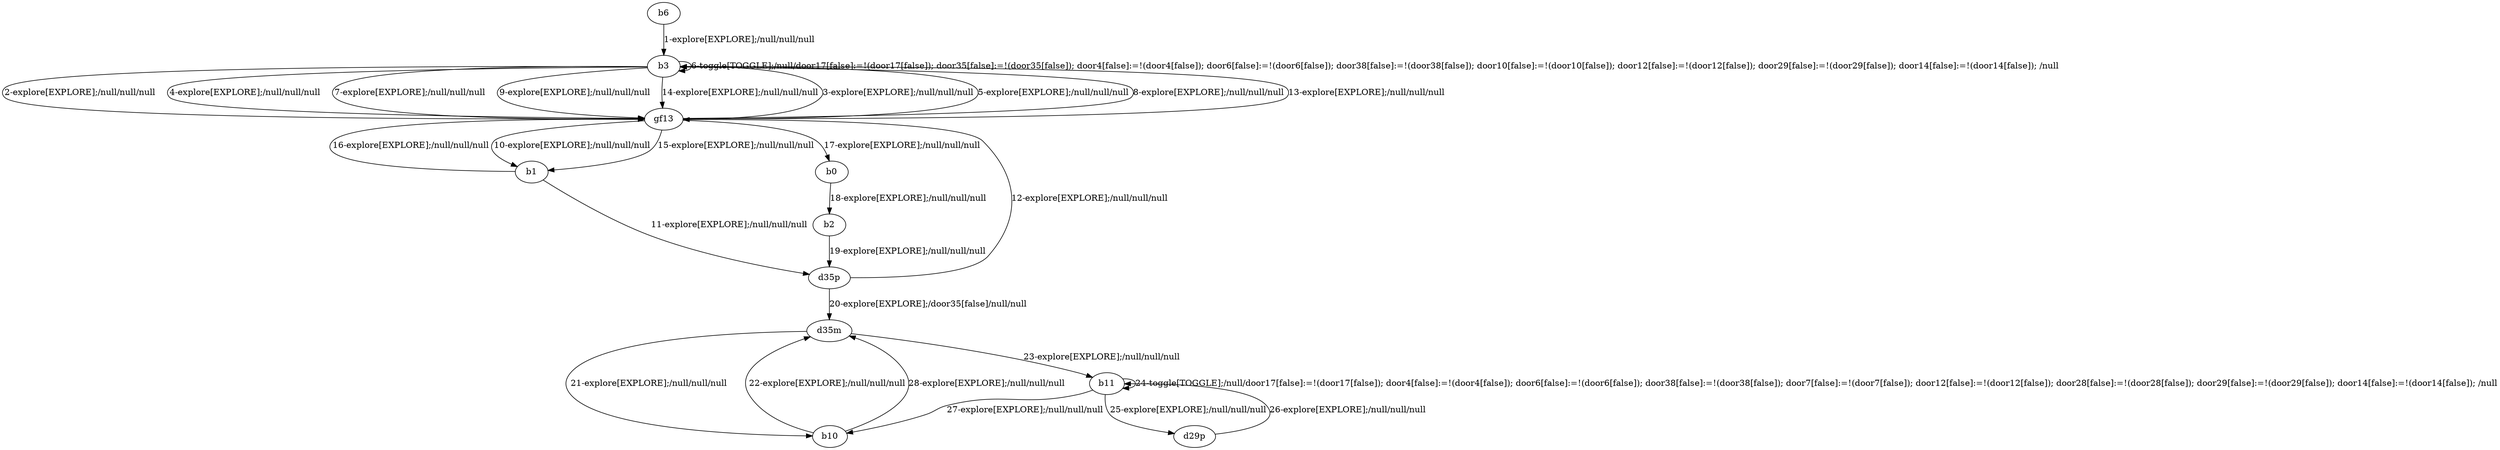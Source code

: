 # Total number of goals covered by this test: 2
# d29p --> b11
# b11 --> b11

digraph g {
"b6" -> "b3" [label = "1-explore[EXPLORE];/null/null/null"];
"b3" -> "gf13" [label = "2-explore[EXPLORE];/null/null/null"];
"gf13" -> "b3" [label = "3-explore[EXPLORE];/null/null/null"];
"b3" -> "gf13" [label = "4-explore[EXPLORE];/null/null/null"];
"gf13" -> "b3" [label = "5-explore[EXPLORE];/null/null/null"];
"b3" -> "b3" [label = "6-toggle[TOGGLE];/null/door17[false]:=!(door17[false]); door35[false]:=!(door35[false]); door4[false]:=!(door4[false]); door6[false]:=!(door6[false]); door38[false]:=!(door38[false]); door10[false]:=!(door10[false]); door12[false]:=!(door12[false]); door29[false]:=!(door29[false]); door14[false]:=!(door14[false]); /null"];
"b3" -> "gf13" [label = "7-explore[EXPLORE];/null/null/null"];
"gf13" -> "b3" [label = "8-explore[EXPLORE];/null/null/null"];
"b3" -> "gf13" [label = "9-explore[EXPLORE];/null/null/null"];
"gf13" -> "b1" [label = "10-explore[EXPLORE];/null/null/null"];
"b1" -> "d35p" [label = "11-explore[EXPLORE];/null/null/null"];
"d35p" -> "gf13" [label = "12-explore[EXPLORE];/null/null/null"];
"gf13" -> "b3" [label = "13-explore[EXPLORE];/null/null/null"];
"b3" -> "gf13" [label = "14-explore[EXPLORE];/null/null/null"];
"gf13" -> "b1" [label = "15-explore[EXPLORE];/null/null/null"];
"b1" -> "gf13" [label = "16-explore[EXPLORE];/null/null/null"];
"gf13" -> "b0" [label = "17-explore[EXPLORE];/null/null/null"];
"b0" -> "b2" [label = "18-explore[EXPLORE];/null/null/null"];
"b2" -> "d35p" [label = "19-explore[EXPLORE];/null/null/null"];
"d35p" -> "d35m" [label = "20-explore[EXPLORE];/door35[false]/null/null"];
"d35m" -> "b10" [label = "21-explore[EXPLORE];/null/null/null"];
"b10" -> "d35m" [label = "22-explore[EXPLORE];/null/null/null"];
"d35m" -> "b11" [label = "23-explore[EXPLORE];/null/null/null"];
"b11" -> "b11" [label = "24-toggle[TOGGLE];/null/door17[false]:=!(door17[false]); door4[false]:=!(door4[false]); door6[false]:=!(door6[false]); door38[false]:=!(door38[false]); door7[false]:=!(door7[false]); door12[false]:=!(door12[false]); door28[false]:=!(door28[false]); door29[false]:=!(door29[false]); door14[false]:=!(door14[false]); /null"];
"b11" -> "d29p" [label = "25-explore[EXPLORE];/null/null/null"];
"d29p" -> "b11" [label = "26-explore[EXPLORE];/null/null/null"];
"b11" -> "b10" [label = "27-explore[EXPLORE];/null/null/null"];
"b10" -> "d35m" [label = "28-explore[EXPLORE];/null/null/null"];
}